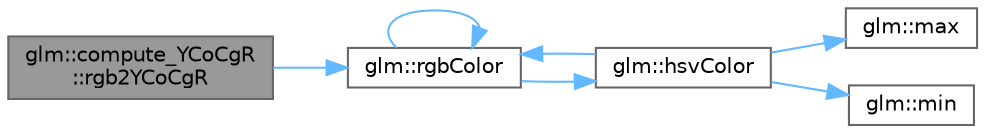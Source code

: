 digraph "glm::compute_YCoCgR::rgb2YCoCgR"
{
 // LATEX_PDF_SIZE
  bgcolor="transparent";
  edge [fontname=Helvetica,fontsize=10,labelfontname=Helvetica,labelfontsize=10];
  node [fontname=Helvetica,fontsize=10,shape=box,height=0.2,width=0.4];
  rankdir="LR";
  Node1 [id="Node000001",label="glm::compute_YCoCgR\l::rgb2YCoCgR",height=0.2,width=0.4,color="gray40", fillcolor="grey60", style="filled", fontcolor="black",tooltip=" "];
  Node1 -> Node2 [id="edge1_Node000001_Node000002",color="steelblue1",style="solid",tooltip=" "];
  Node2 [id="Node000002",label="glm::rgbColor",height=0.2,width=0.4,color="grey40", fillcolor="white", style="filled",URL="$group__gtx__color__space.html#ga4f9e373913d733dce0807df389f7d2b0",tooltip=" "];
  Node2 -> Node3 [id="edge2_Node000002_Node000003",color="steelblue1",style="solid",tooltip=" "];
  Node3 [id="Node000003",label="glm::hsvColor",height=0.2,width=0.4,color="grey40", fillcolor="white", style="filled",URL="$group__gtx__color__space.html#gad8e8b0183982509b7fa4501db019035e",tooltip=" "];
  Node3 -> Node4 [id="edge3_Node000003_Node000004",color="steelblue1",style="solid",tooltip=" "];
  Node4 [id="Node000004",label="glm::max",height=0.2,width=0.4,color="grey40", fillcolor="white", style="filled",URL="$group__core__func__common.html#gae02d42887fc5570451f880e3c624b9ac",tooltip=" "];
  Node3 -> Node5 [id="edge4_Node000003_Node000005",color="steelblue1",style="solid",tooltip=" "];
  Node5 [id="Node000005",label="glm::min",height=0.2,width=0.4,color="grey40", fillcolor="white", style="filled",URL="$group__core__func__common.html#ga6cf8098827054a270ee36b18e30d471d",tooltip=" "];
  Node3 -> Node2 [id="edge5_Node000003_Node000002",color="steelblue1",style="solid",tooltip=" "];
  Node2 -> Node2 [id="edge6_Node000002_Node000002",color="steelblue1",style="solid",tooltip=" "];
}
